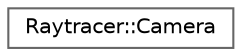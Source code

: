 digraph "Graphical Class Hierarchy"
{
 // LATEX_PDF_SIZE
  bgcolor="transparent";
  edge [fontname=Helvetica,fontsize=10,labelfontname=Helvetica,labelfontsize=10];
  node [fontname=Helvetica,fontsize=10,shape=box,height=0.2,width=0.4];
  rankdir="LR";
  Node0 [id="Node000000",label="Raytracer::Camera",height=0.2,width=0.4,color="grey40", fillcolor="white", style="filled",URL="$classRaytracer_1_1Camera.html",tooltip=" "];
}
